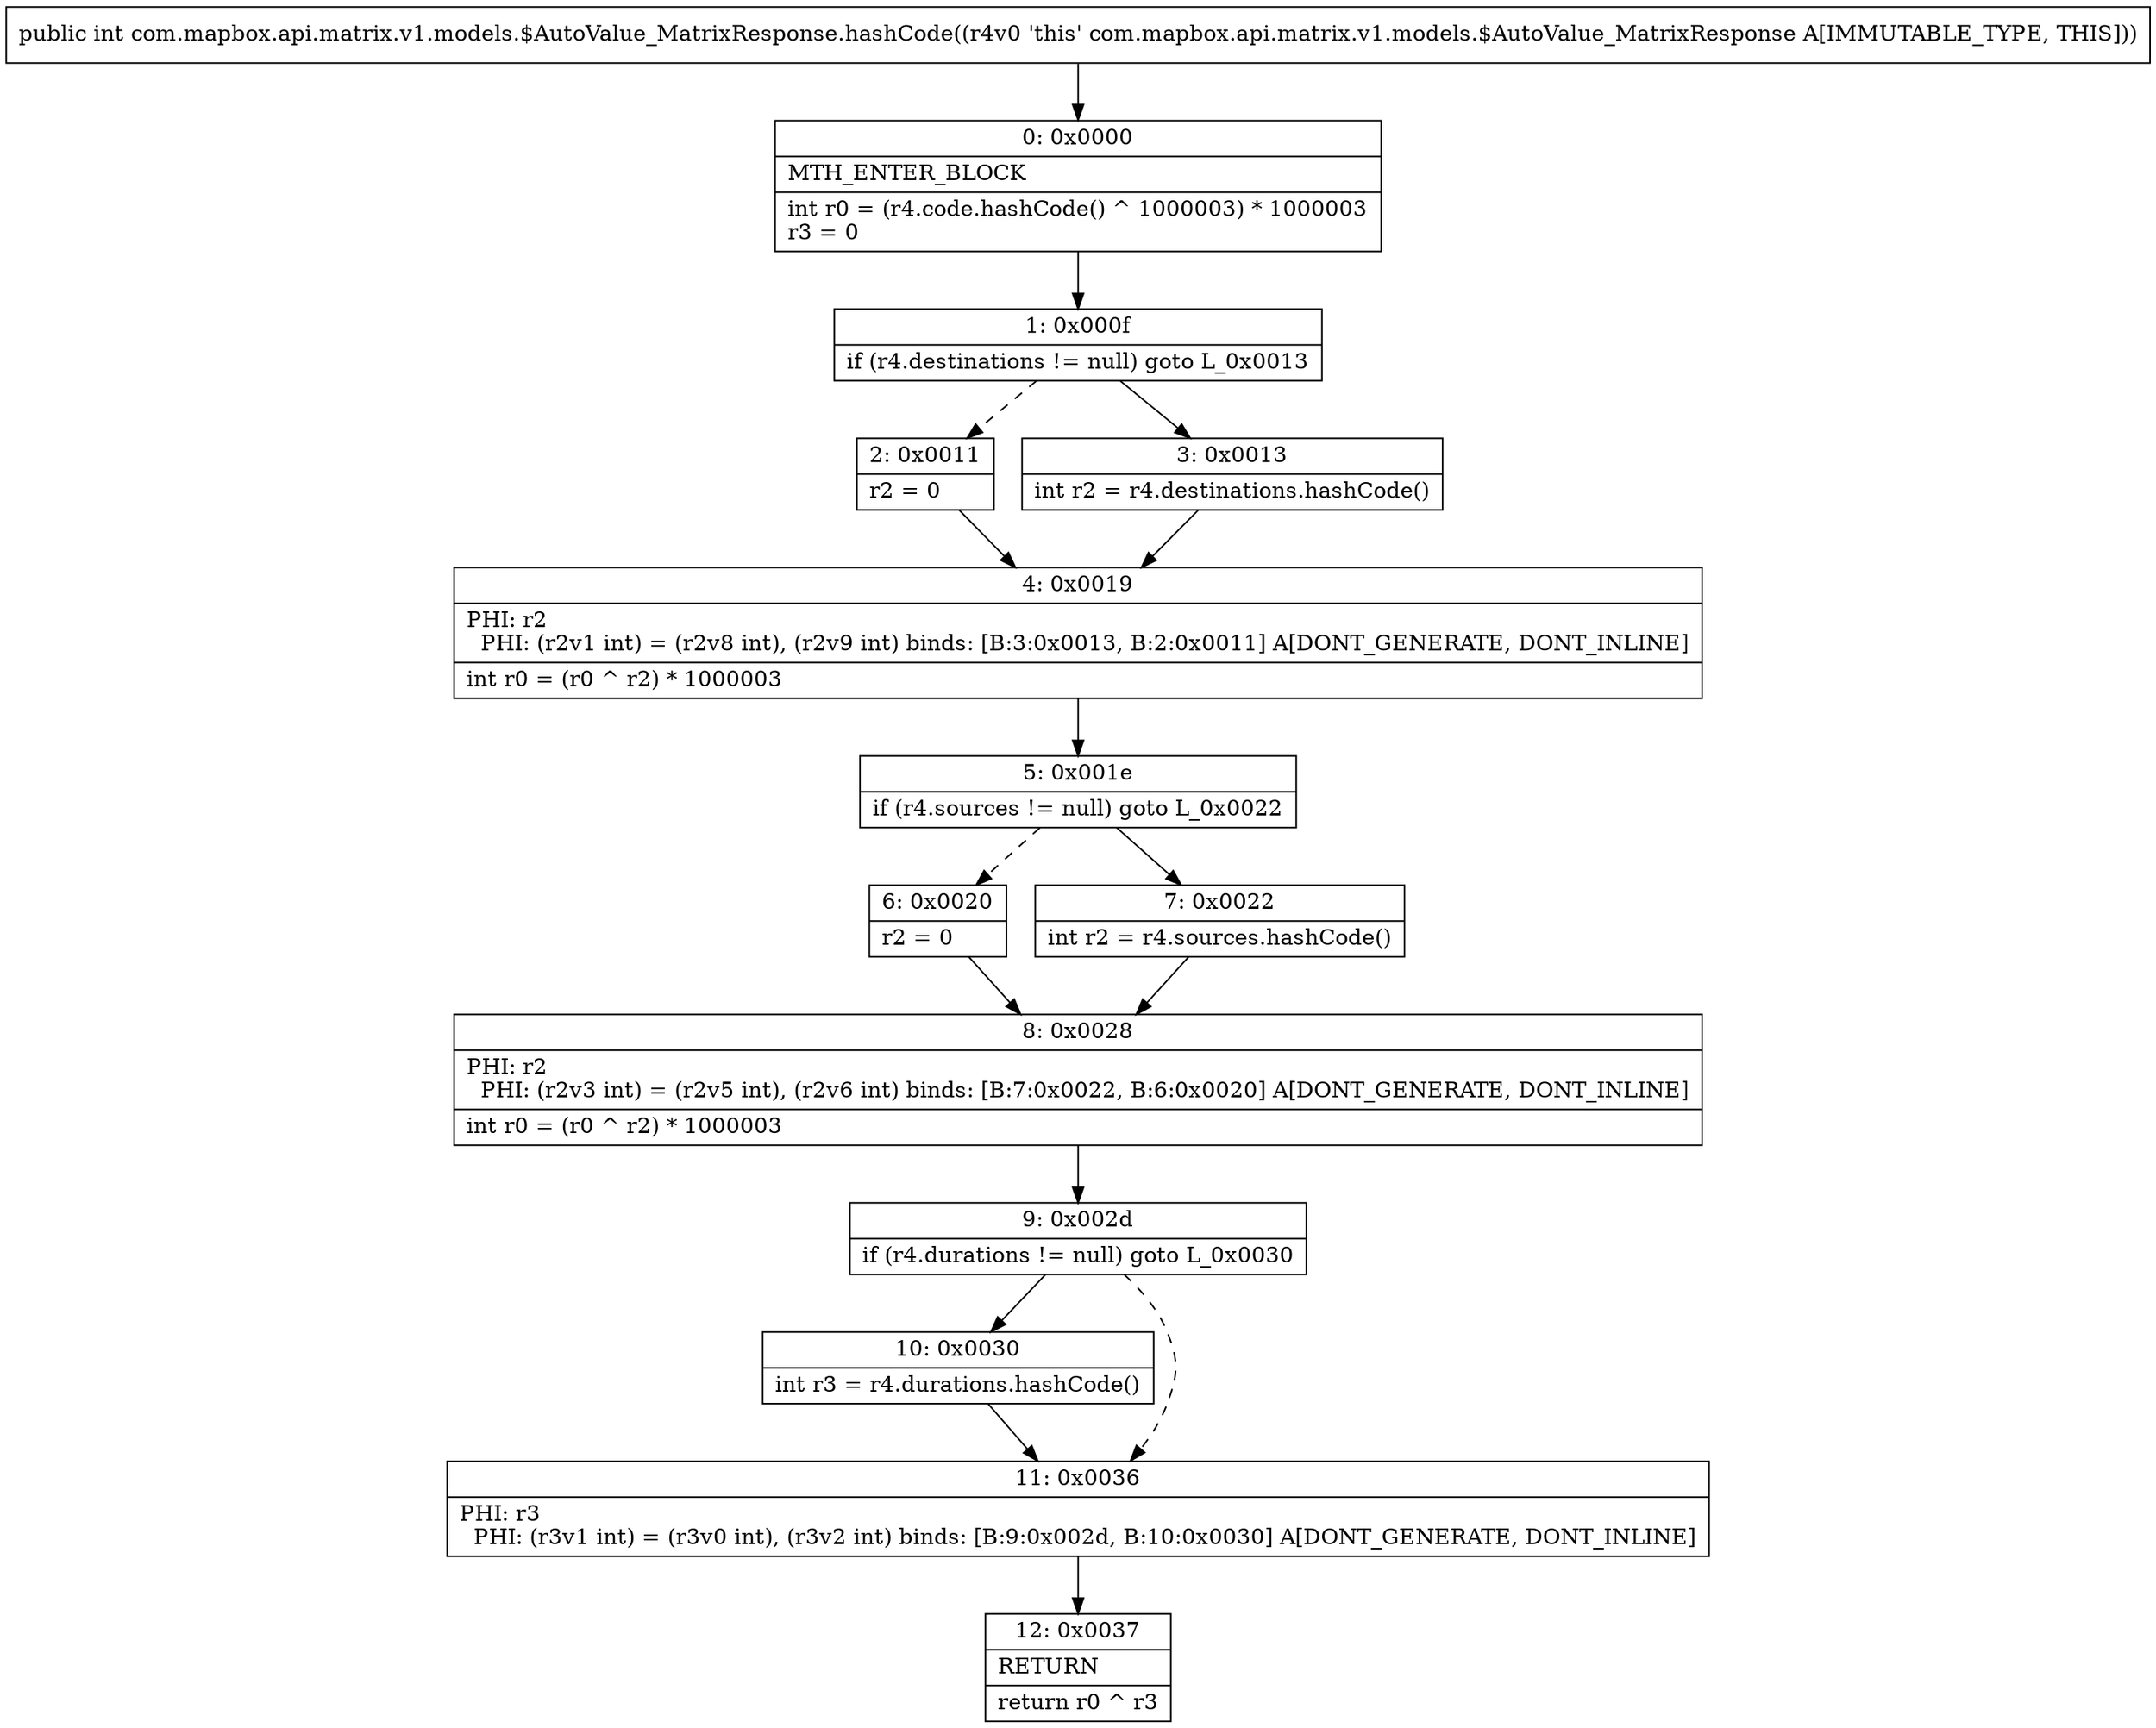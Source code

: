 digraph "CFG forcom.mapbox.api.matrix.v1.models.$AutoValue_MatrixResponse.hashCode()I" {
Node_0 [shape=record,label="{0\:\ 0x0000|MTH_ENTER_BLOCK\l|int r0 = (r4.code.hashCode() ^ 1000003) * 1000003\lr3 = 0\l}"];
Node_1 [shape=record,label="{1\:\ 0x000f|if (r4.destinations != null) goto L_0x0013\l}"];
Node_2 [shape=record,label="{2\:\ 0x0011|r2 = 0\l}"];
Node_3 [shape=record,label="{3\:\ 0x0013|int r2 = r4.destinations.hashCode()\l}"];
Node_4 [shape=record,label="{4\:\ 0x0019|PHI: r2 \l  PHI: (r2v1 int) = (r2v8 int), (r2v9 int) binds: [B:3:0x0013, B:2:0x0011] A[DONT_GENERATE, DONT_INLINE]\l|int r0 = (r0 ^ r2) * 1000003\l}"];
Node_5 [shape=record,label="{5\:\ 0x001e|if (r4.sources != null) goto L_0x0022\l}"];
Node_6 [shape=record,label="{6\:\ 0x0020|r2 = 0\l}"];
Node_7 [shape=record,label="{7\:\ 0x0022|int r2 = r4.sources.hashCode()\l}"];
Node_8 [shape=record,label="{8\:\ 0x0028|PHI: r2 \l  PHI: (r2v3 int) = (r2v5 int), (r2v6 int) binds: [B:7:0x0022, B:6:0x0020] A[DONT_GENERATE, DONT_INLINE]\l|int r0 = (r0 ^ r2) * 1000003\l}"];
Node_9 [shape=record,label="{9\:\ 0x002d|if (r4.durations != null) goto L_0x0030\l}"];
Node_10 [shape=record,label="{10\:\ 0x0030|int r3 = r4.durations.hashCode()\l}"];
Node_11 [shape=record,label="{11\:\ 0x0036|PHI: r3 \l  PHI: (r3v1 int) = (r3v0 int), (r3v2 int) binds: [B:9:0x002d, B:10:0x0030] A[DONT_GENERATE, DONT_INLINE]\l}"];
Node_12 [shape=record,label="{12\:\ 0x0037|RETURN\l|return r0 ^ r3\l}"];
MethodNode[shape=record,label="{public int com.mapbox.api.matrix.v1.models.$AutoValue_MatrixResponse.hashCode((r4v0 'this' com.mapbox.api.matrix.v1.models.$AutoValue_MatrixResponse A[IMMUTABLE_TYPE, THIS])) }"];
MethodNode -> Node_0;
Node_0 -> Node_1;
Node_1 -> Node_2[style=dashed];
Node_1 -> Node_3;
Node_2 -> Node_4;
Node_3 -> Node_4;
Node_4 -> Node_5;
Node_5 -> Node_6[style=dashed];
Node_5 -> Node_7;
Node_6 -> Node_8;
Node_7 -> Node_8;
Node_8 -> Node_9;
Node_9 -> Node_10;
Node_9 -> Node_11[style=dashed];
Node_10 -> Node_11;
Node_11 -> Node_12;
}


